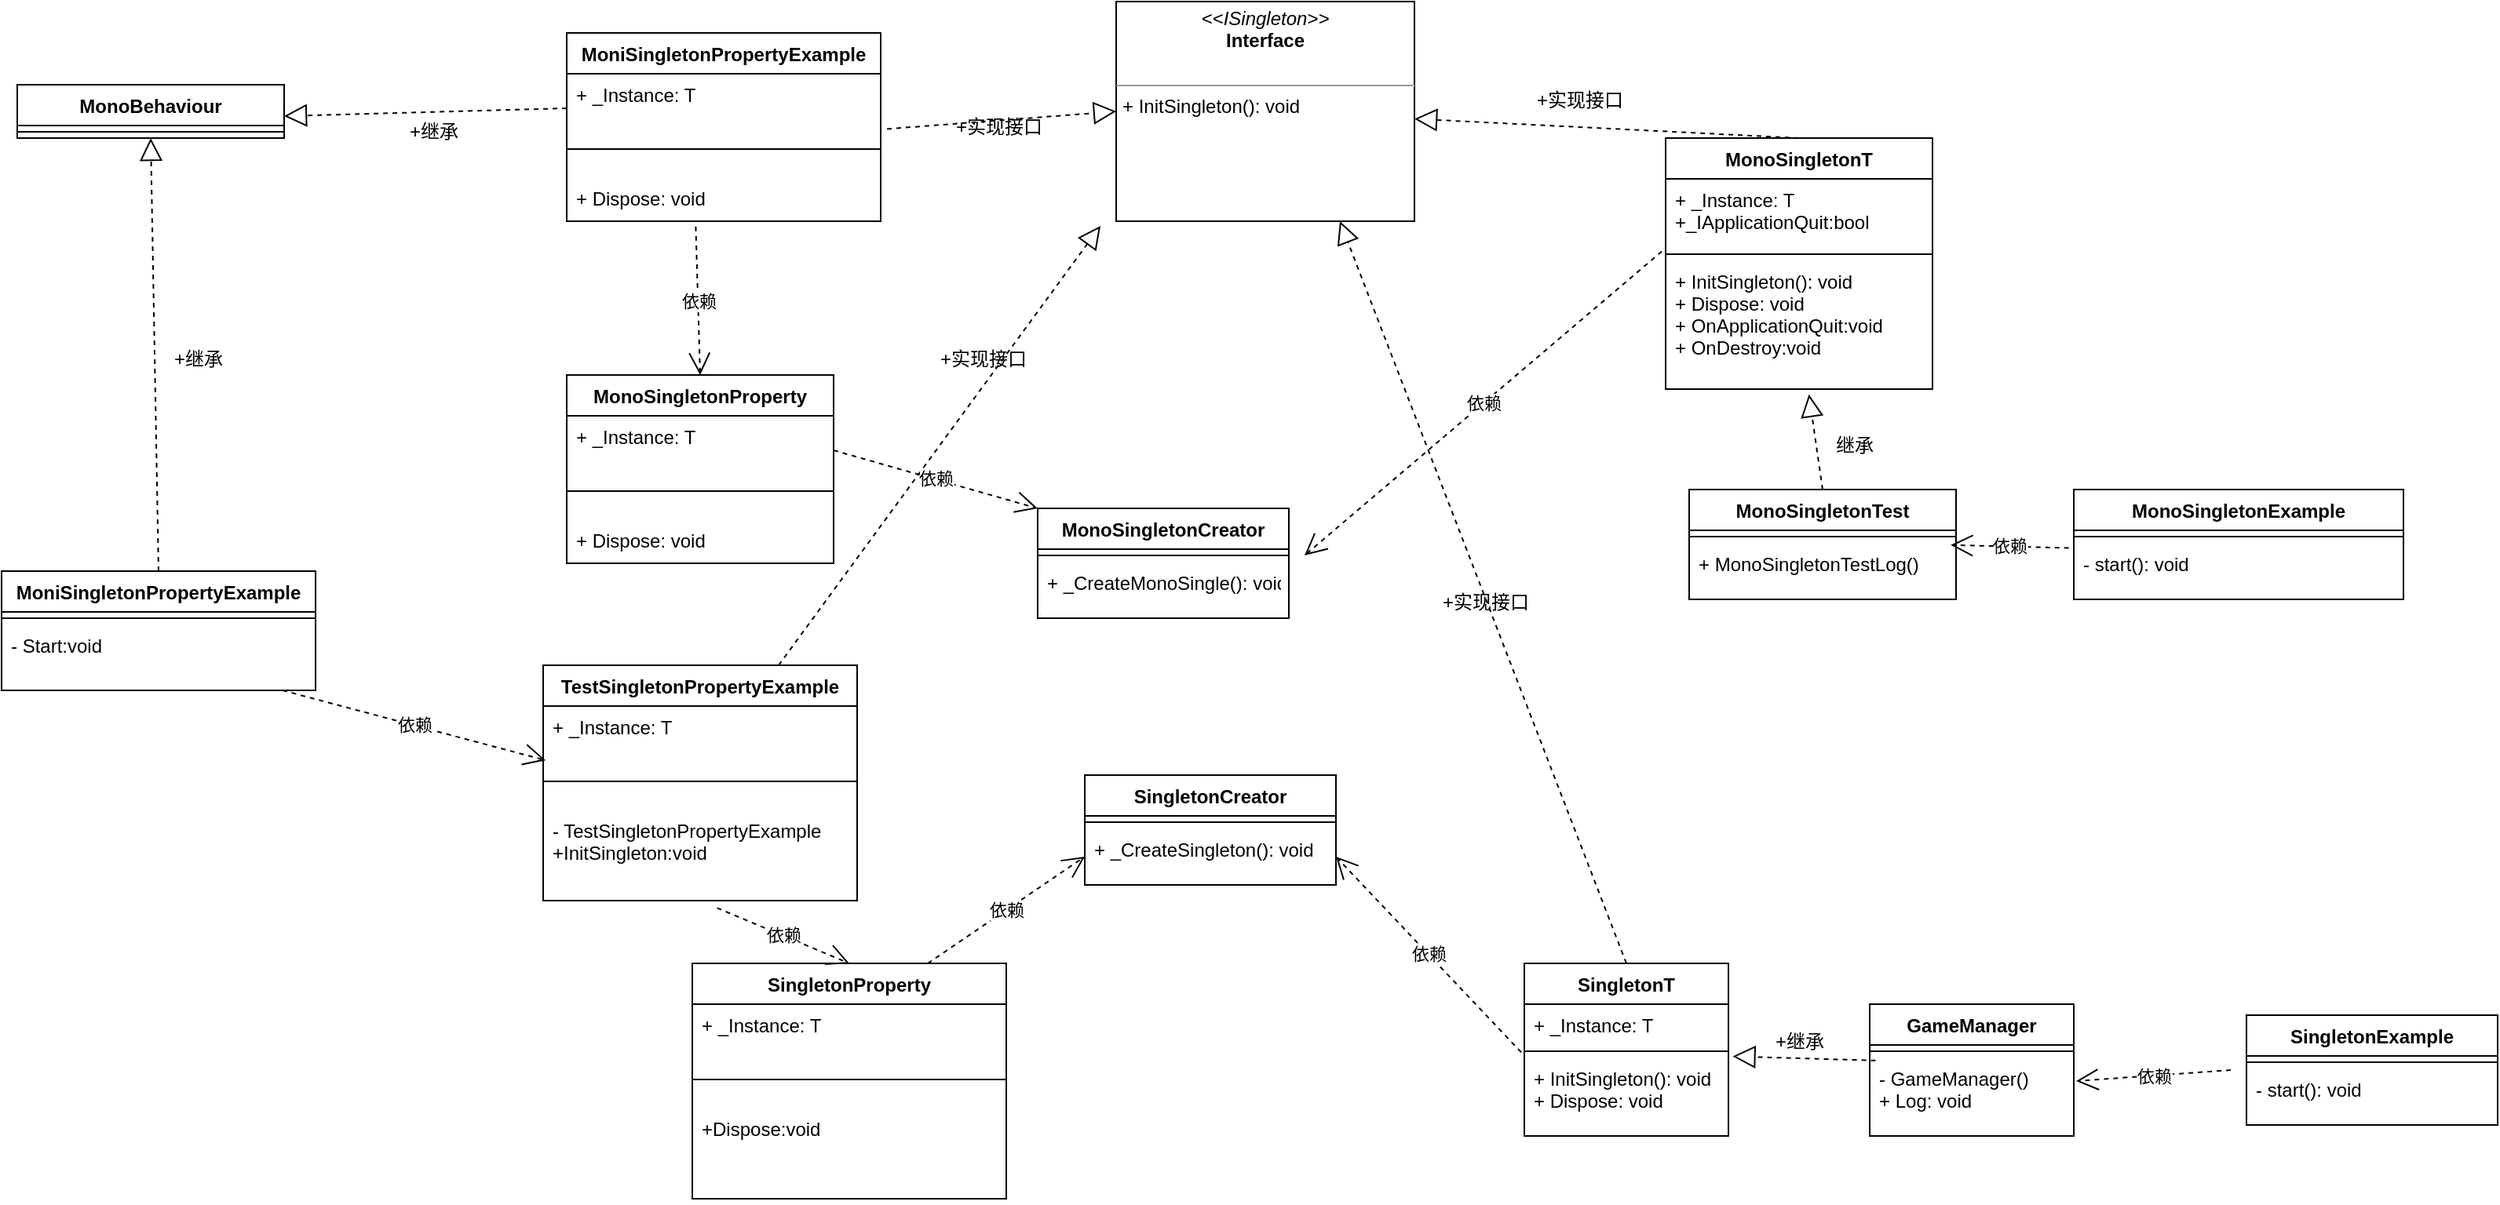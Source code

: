 <mxfile version="13.9.9" type="device"><diagram name="Page-1" id="c4acf3e9-155e-7222-9cf6-157b1a14988f"><mxGraphModel dx="2313" dy="851" grid="1" gridSize="10" guides="1" tooltips="1" connect="1" arrows="1" fold="1" page="1" pageScale="1" pageWidth="850" pageHeight="1100" background="#ffffff" math="0" shadow="0"><root><mxCell id="0"/><mxCell id="1" parent="0"/><mxCell id="5d2195bd80daf111-18" value="&lt;p style=&quot;margin: 0px ; margin-top: 4px ; text-align: center&quot;&gt;&lt;i&gt;&amp;lt;&amp;lt;ISingleton&amp;gt;&amp;gt;&lt;/i&gt;&lt;br&gt;&lt;b&gt;Interface&lt;/b&gt;&lt;/p&gt;&lt;p style=&quot;margin: 0px ; margin-left: 4px&quot;&gt;&lt;br&gt;&lt;/p&gt;&lt;hr size=&quot;1&quot;&gt;&lt;p style=&quot;margin: 0px ; margin-left: 4px&quot;&gt;+ InitSingleton(): void&lt;br&gt;&lt;br&gt;&lt;/p&gt;" style="verticalAlign=top;align=left;overflow=fill;fontSize=12;fontFamily=Helvetica;html=1;rounded=0;shadow=0;comic=0;labelBackgroundColor=none;strokeWidth=1" parent="1" vertex="1"><mxGeometry x="60" y="87" width="190" height="140" as="geometry"/></mxCell><mxCell id="NyXW6UTWF4PsA8pTUHzF-1" value="SingletonT" style="swimlane;fontStyle=1;align=center;verticalAlign=top;childLayout=stackLayout;horizontal=1;startSize=26;horizontalStack=0;resizeParent=1;resizeParentMax=0;resizeLast=0;collapsible=1;marginBottom=0;" parent="1" vertex="1"><mxGeometry x="320" y="700" width="130" height="110" as="geometry"/></mxCell><mxCell id="NyXW6UTWF4PsA8pTUHzF-2" value="+ _Instance: T" style="text;strokeColor=none;fillColor=none;align=left;verticalAlign=top;spacingLeft=4;spacingRight=4;overflow=hidden;rotatable=0;points=[[0,0.5],[1,0.5]];portConstraint=eastwest;" parent="NyXW6UTWF4PsA8pTUHzF-1" vertex="1"><mxGeometry y="26" width="130" height="26" as="geometry"/></mxCell><mxCell id="NyXW6UTWF4PsA8pTUHzF-3" value="" style="line;strokeWidth=1;fillColor=none;align=left;verticalAlign=middle;spacingTop=-1;spacingLeft=3;spacingRight=3;rotatable=0;labelPosition=right;points=[];portConstraint=eastwest;" parent="NyXW6UTWF4PsA8pTUHzF-1" vertex="1"><mxGeometry y="52" width="130" height="8" as="geometry"/></mxCell><mxCell id="NyXW6UTWF4PsA8pTUHzF-4" value="+ InitSingleton(): void&#10;+ Dispose: void" style="text;strokeColor=none;fillColor=none;align=left;verticalAlign=top;spacingLeft=4;spacingRight=4;overflow=hidden;rotatable=0;points=[[0,0.5],[1,0.5]];portConstraint=eastwest;" parent="NyXW6UTWF4PsA8pTUHzF-1" vertex="1"><mxGeometry y="60" width="130" height="50" as="geometry"/></mxCell><mxCell id="NyXW6UTWF4PsA8pTUHzF-5" value="" style="endArrow=block;dashed=1;endFill=0;endSize=12;html=1;exitX=0.5;exitY=0;exitDx=0;exitDy=0;entryX=0.75;entryY=1;entryDx=0;entryDy=0;" parent="1" source="NyXW6UTWF4PsA8pTUHzF-1" target="5d2195bd80daf111-18" edge="1"><mxGeometry width="160" relative="1" as="geometry"><mxPoint x="360" y="150" as="sourcePoint"/><mxPoint x="520" y="150" as="targetPoint"/></mxGeometry></mxCell><mxCell id="NyXW6UTWF4PsA8pTUHzF-6" value="+实现接口" style="text;html=1;align=center;verticalAlign=middle;resizable=0;points=[];autosize=1;" parent="1" vertex="1"><mxGeometry x="320" y="140" width="70" height="20" as="geometry"/></mxCell><mxCell id="NyXW6UTWF4PsA8pTUHzF-7" value="SingletonExample" style="swimlane;fontStyle=1;align=center;verticalAlign=top;childLayout=stackLayout;horizontal=1;startSize=26;horizontalStack=0;resizeParent=1;resizeParentMax=0;resizeLast=0;collapsible=1;marginBottom=0;" parent="1" vertex="1"><mxGeometry x="780" y="733" width="160" height="70" as="geometry"/></mxCell><mxCell id="NyXW6UTWF4PsA8pTUHzF-9" value="" style="line;strokeWidth=1;fillColor=none;align=left;verticalAlign=middle;spacingTop=-1;spacingLeft=3;spacingRight=3;rotatable=0;labelPosition=right;points=[];portConstraint=eastwest;" parent="NyXW6UTWF4PsA8pTUHzF-7" vertex="1"><mxGeometry y="26" width="160" height="8" as="geometry"/></mxCell><mxCell id="NyXW6UTWF4PsA8pTUHzF-10" value="- start(): void&#10;" style="text;strokeColor=none;fillColor=none;align=left;verticalAlign=top;spacingLeft=4;spacingRight=4;overflow=hidden;rotatable=0;points=[[0,0.5],[1,0.5]];portConstraint=eastwest;" parent="NyXW6UTWF4PsA8pTUHzF-7" vertex="1"><mxGeometry y="34" width="160" height="36" as="geometry"/></mxCell><mxCell id="NyXW6UTWF4PsA8pTUHzF-12" value="GameManager" style="swimlane;fontStyle=1;align=center;verticalAlign=top;childLayout=stackLayout;horizontal=1;startSize=26;horizontalStack=0;resizeParent=1;resizeParentMax=0;resizeLast=0;collapsible=1;marginBottom=0;" parent="1" vertex="1"><mxGeometry x="540" y="726" width="130" height="84" as="geometry"/></mxCell><mxCell id="NyXW6UTWF4PsA8pTUHzF-14" value="" style="line;strokeWidth=1;fillColor=none;align=left;verticalAlign=middle;spacingTop=-1;spacingLeft=3;spacingRight=3;rotatable=0;labelPosition=right;points=[];portConstraint=eastwest;" parent="NyXW6UTWF4PsA8pTUHzF-12" vertex="1"><mxGeometry y="26" width="130" height="8" as="geometry"/></mxCell><mxCell id="NyXW6UTWF4PsA8pTUHzF-15" value="- GameManager()&#10;+ Log: void" style="text;strokeColor=none;fillColor=none;align=left;verticalAlign=top;spacingLeft=4;spacingRight=4;overflow=hidden;rotatable=0;points=[[0,0.5],[1,0.5]];portConstraint=eastwest;" parent="NyXW6UTWF4PsA8pTUHzF-12" vertex="1"><mxGeometry y="34" width="130" height="50" as="geometry"/></mxCell><mxCell id="NyXW6UTWF4PsA8pTUHzF-16" value="SingletonCreator" style="swimlane;fontStyle=1;align=center;verticalAlign=top;childLayout=stackLayout;horizontal=1;startSize=26;horizontalStack=0;resizeParent=1;resizeParentMax=0;resizeLast=0;collapsible=1;marginBottom=0;" parent="1" vertex="1"><mxGeometry x="40" y="580" width="160" height="70" as="geometry"/></mxCell><mxCell id="NyXW6UTWF4PsA8pTUHzF-18" value="" style="line;strokeWidth=1;fillColor=none;align=left;verticalAlign=middle;spacingTop=-1;spacingLeft=3;spacingRight=3;rotatable=0;labelPosition=right;points=[];portConstraint=eastwest;" parent="NyXW6UTWF4PsA8pTUHzF-16" vertex="1"><mxGeometry y="26" width="160" height="8" as="geometry"/></mxCell><mxCell id="NyXW6UTWF4PsA8pTUHzF-19" value="+ _CreateSingleton(): void&#10;" style="text;strokeColor=none;fillColor=none;align=left;verticalAlign=top;spacingLeft=4;spacingRight=4;overflow=hidden;rotatable=0;points=[[0,0.5],[1,0.5]];portConstraint=eastwest;" parent="NyXW6UTWF4PsA8pTUHzF-16" vertex="1"><mxGeometry y="34" width="160" height="36" as="geometry"/></mxCell><mxCell id="NyXW6UTWF4PsA8pTUHzF-21" value="依赖" style="endArrow=open;endSize=12;dashed=1;html=1;entryX=1;entryY=0.5;entryDx=0;entryDy=0;exitX=-0.015;exitY=-0.066;exitDx=0;exitDy=0;exitPerimeter=0;" parent="1" source="NyXW6UTWF4PsA8pTUHzF-4" target="NyXW6UTWF4PsA8pTUHzF-19" edge="1"><mxGeometry width="160" relative="1" as="geometry"><mxPoint x="150" y="420" as="sourcePoint"/><mxPoint x="540" y="480" as="targetPoint"/></mxGeometry></mxCell><mxCell id="NyXW6UTWF4PsA8pTUHzF-23" value="+继承" style="text;html=1;align=center;verticalAlign=middle;resizable=0;points=[];autosize=1;" parent="1" vertex="1"><mxGeometry x="470" y="740" width="50" height="20" as="geometry"/></mxCell><mxCell id="NyXW6UTWF4PsA8pTUHzF-24" value="依赖" style="endArrow=open;endSize=12;dashed=1;html=1;entryX=1.012;entryY=0.3;entryDx=0;entryDy=0;entryPerimeter=0;" parent="1" target="NyXW6UTWF4PsA8pTUHzF-15" edge="1"><mxGeometry width="160" relative="1" as="geometry"><mxPoint x="770" y="768" as="sourcePoint"/><mxPoint x="330" y="392" as="targetPoint"/></mxGeometry></mxCell><mxCell id="VvSwKfVms0ORasx5t88J-1" value="MonoSingletonT" style="swimlane;fontStyle=1;align=center;verticalAlign=top;childLayout=stackLayout;horizontal=1;startSize=26;horizontalStack=0;resizeParent=1;resizeParentMax=0;resizeLast=0;collapsible=1;marginBottom=0;" parent="1" vertex="1"><mxGeometry x="410" y="174" width="170" height="160" as="geometry"/></mxCell><mxCell id="VvSwKfVms0ORasx5t88J-2" value="+ _Instance: T&#10;+_IApplicationQuit:bool&#10;&#10;" style="text;strokeColor=none;fillColor=none;align=left;verticalAlign=top;spacingLeft=4;spacingRight=4;overflow=hidden;rotatable=0;points=[[0,0.5],[1,0.5]];portConstraint=eastwest;" parent="VvSwKfVms0ORasx5t88J-1" vertex="1"><mxGeometry y="26" width="170" height="44" as="geometry"/></mxCell><mxCell id="VvSwKfVms0ORasx5t88J-3" value="" style="line;strokeWidth=1;fillColor=none;align=left;verticalAlign=middle;spacingTop=-1;spacingLeft=3;spacingRight=3;rotatable=0;labelPosition=right;points=[];portConstraint=eastwest;" parent="VvSwKfVms0ORasx5t88J-1" vertex="1"><mxGeometry y="70" width="170" height="8" as="geometry"/></mxCell><mxCell id="VvSwKfVms0ORasx5t88J-4" value="+ InitSingleton(): void&#10;+ Dispose: void&#10;+ OnApplicationQuit:void&#10;+ OnDestroy:void" style="text;strokeColor=none;fillColor=none;align=left;verticalAlign=top;spacingLeft=4;spacingRight=4;overflow=hidden;rotatable=0;points=[[0,0.5],[1,0.5]];portConstraint=eastwest;" parent="VvSwKfVms0ORasx5t88J-1" vertex="1"><mxGeometry y="78" width="170" height="82" as="geometry"/></mxCell><mxCell id="VvSwKfVms0ORasx5t88J-5" value="" style="endArrow=block;dashed=1;endFill=0;endSize=12;html=1;exitX=0.5;exitY=0;exitDx=0;exitDy=0;" parent="1" source="VvSwKfVms0ORasx5t88J-1" target="5d2195bd80daf111-18" edge="1"><mxGeometry width="160" relative="1" as="geometry"><mxPoint x="104.88" y="688" as="sourcePoint"/><mxPoint x="-60.0" y="593.58" as="targetPoint"/></mxGeometry></mxCell><mxCell id="VvSwKfVms0ORasx5t88J-6" value="+实现接口" style="text;html=1;align=center;verticalAlign=middle;resizable=0;points=[];autosize=1;" parent="1" vertex="1"><mxGeometry x="260" y="460" width="70" height="20" as="geometry"/></mxCell><mxCell id="VvSwKfVms0ORasx5t88J-7" value="MonoSingletonCreator" style="swimlane;fontStyle=1;align=center;verticalAlign=top;childLayout=stackLayout;horizontal=1;startSize=26;horizontalStack=0;resizeParent=1;resizeParentMax=0;resizeLast=0;collapsible=1;marginBottom=0;" parent="1" vertex="1"><mxGeometry x="10" y="410" width="160" height="70" as="geometry"/></mxCell><mxCell id="VvSwKfVms0ORasx5t88J-8" value="" style="line;strokeWidth=1;fillColor=none;align=left;verticalAlign=middle;spacingTop=-1;spacingLeft=3;spacingRight=3;rotatable=0;labelPosition=right;points=[];portConstraint=eastwest;" parent="VvSwKfVms0ORasx5t88J-7" vertex="1"><mxGeometry y="26" width="160" height="8" as="geometry"/></mxCell><mxCell id="VvSwKfVms0ORasx5t88J-9" value="+ _CreateMonoSingle(): void&#10;" style="text;strokeColor=none;fillColor=none;align=left;verticalAlign=top;spacingLeft=4;spacingRight=4;overflow=hidden;rotatable=0;points=[[0,0.5],[1,0.5]];portConstraint=eastwest;" parent="VvSwKfVms0ORasx5t88J-7" vertex="1"><mxGeometry y="34" width="160" height="36" as="geometry"/></mxCell><mxCell id="VvSwKfVms0ORasx5t88J-10" value="依赖" style="endArrow=open;endSize=12;dashed=1;html=1;exitX=-0.014;exitY=1.05;exitDx=0;exitDy=0;exitPerimeter=0;" parent="1" edge="1" source="VvSwKfVms0ORasx5t88J-2"><mxGeometry width="160" relative="1" as="geometry"><mxPoint x="-41.53" y="419.998" as="sourcePoint"/><mxPoint x="180" y="440" as="targetPoint"/></mxGeometry></mxCell><mxCell id="VvSwKfVms0ORasx5t88J-11" value="MonoSingletonTest" style="swimlane;fontStyle=1;align=center;verticalAlign=top;childLayout=stackLayout;horizontal=1;startSize=26;horizontalStack=0;resizeParent=1;resizeParentMax=0;resizeLast=0;collapsible=1;marginBottom=0;" parent="1" vertex="1"><mxGeometry x="425" y="398" width="170" height="70" as="geometry"/></mxCell><mxCell id="VvSwKfVms0ORasx5t88J-12" value="" style="line;strokeWidth=1;fillColor=none;align=left;verticalAlign=middle;spacingTop=-1;spacingLeft=3;spacingRight=3;rotatable=0;labelPosition=right;points=[];portConstraint=eastwest;" parent="VvSwKfVms0ORasx5t88J-11" vertex="1"><mxGeometry y="26" width="170" height="8" as="geometry"/></mxCell><mxCell id="VvSwKfVms0ORasx5t88J-13" value="+ MonoSingletonTestLog()" style="text;strokeColor=none;fillColor=none;align=left;verticalAlign=top;spacingLeft=4;spacingRight=4;overflow=hidden;rotatable=0;points=[[0,0.5],[1,0.5]];portConstraint=eastwest;" parent="VvSwKfVms0ORasx5t88J-11" vertex="1"><mxGeometry y="34" width="170" height="36" as="geometry"/></mxCell><mxCell id="VvSwKfVms0ORasx5t88J-14" value="" style="endArrow=block;dashed=1;endFill=0;endSize=12;html=1;entryX=0.537;entryY=1.041;entryDx=0;entryDy=0;entryPerimeter=0;exitX=0.5;exitY=0;exitDx=0;exitDy=0;" parent="1" target="VvSwKfVms0ORasx5t88J-4" edge="1" source="VvSwKfVms0ORasx5t88J-11"><mxGeometry width="160" relative="1" as="geometry"><mxPoint x="430" y="440" as="sourcePoint"/><mxPoint x="600" y="314" as="targetPoint"/></mxGeometry></mxCell><mxCell id="VvSwKfVms0ORasx5t88J-15" value="继承" style="text;html=1;align=center;verticalAlign=middle;resizable=0;points=[];autosize=1;" parent="1" vertex="1"><mxGeometry x="510" y="360" width="40" height="20" as="geometry"/></mxCell><mxCell id="VvSwKfVms0ORasx5t88J-16" value="MonoSingletonExample" style="swimlane;fontStyle=1;align=center;verticalAlign=top;childLayout=stackLayout;horizontal=1;startSize=26;horizontalStack=0;resizeParent=1;resizeParentMax=0;resizeLast=0;collapsible=1;marginBottom=0;" parent="1" vertex="1"><mxGeometry x="670" y="398" width="210" height="70" as="geometry"/></mxCell><mxCell id="VvSwKfVms0ORasx5t88J-17" value="" style="line;strokeWidth=1;fillColor=none;align=left;verticalAlign=middle;spacingTop=-1;spacingLeft=3;spacingRight=3;rotatable=0;labelPosition=right;points=[];portConstraint=eastwest;" parent="VvSwKfVms0ORasx5t88J-16" vertex="1"><mxGeometry y="26" width="210" height="8" as="geometry"/></mxCell><mxCell id="VvSwKfVms0ORasx5t88J-18" value="- start(): void&#10;" style="text;strokeColor=none;fillColor=none;align=left;verticalAlign=top;spacingLeft=4;spacingRight=4;overflow=hidden;rotatable=0;points=[[0,0.5],[1,0.5]];portConstraint=eastwest;" parent="VvSwKfVms0ORasx5t88J-16" vertex="1"><mxGeometry y="34" width="210" height="36" as="geometry"/></mxCell><mxCell id="VvSwKfVms0ORasx5t88J-19" value="依赖" style="endArrow=open;endSize=12;dashed=1;html=1;exitX=-0.015;exitY=0.09;exitDx=0;exitDy=0;entryX=0.98;entryY=0.038;entryDx=0;entryDy=0;entryPerimeter=0;exitPerimeter=0;" parent="1" source="VvSwKfVms0ORasx5t88J-18" target="VvSwKfVms0ORasx5t88J-13" edge="1"><mxGeometry width="160" relative="1" as="geometry"><mxPoint x="650" y="401.8" as="sourcePoint"/><mxPoint x="544.03" y="400.0" as="targetPoint"/></mxGeometry></mxCell><mxCell id="SNZkHGZnb1uDN2YLz2MV-1" value="MonoSingletonProperty" style="swimlane;fontStyle=1;align=center;verticalAlign=top;childLayout=stackLayout;horizontal=1;startSize=26;horizontalStack=0;resizeParent=1;resizeParentMax=0;resizeLast=0;collapsible=1;marginBottom=0;" vertex="1" parent="1"><mxGeometry x="-290" y="325" width="170" height="120" as="geometry"/></mxCell><mxCell id="SNZkHGZnb1uDN2YLz2MV-2" value="+ _Instance: T&#10;" style="text;strokeColor=none;fillColor=none;align=left;verticalAlign=top;spacingLeft=4;spacingRight=4;overflow=hidden;rotatable=0;points=[[0,0.5],[1,0.5]];portConstraint=eastwest;" vertex="1" parent="SNZkHGZnb1uDN2YLz2MV-1"><mxGeometry y="26" width="170" height="44" as="geometry"/></mxCell><mxCell id="SNZkHGZnb1uDN2YLz2MV-3" value="" style="line;strokeWidth=1;fillColor=none;align=left;verticalAlign=middle;spacingTop=-1;spacingLeft=3;spacingRight=3;rotatable=0;labelPosition=right;points=[];portConstraint=eastwest;" vertex="1" parent="SNZkHGZnb1uDN2YLz2MV-1"><mxGeometry y="70" width="170" height="8" as="geometry"/></mxCell><mxCell id="SNZkHGZnb1uDN2YLz2MV-4" value="&#10;+ Dispose: void" style="text;strokeColor=none;fillColor=none;align=left;verticalAlign=top;spacingLeft=4;spacingRight=4;overflow=hidden;rotatable=0;points=[[0,0.5],[1,0.5]];portConstraint=eastwest;" vertex="1" parent="SNZkHGZnb1uDN2YLz2MV-1"><mxGeometry y="78" width="170" height="42" as="geometry"/></mxCell><mxCell id="SNZkHGZnb1uDN2YLz2MV-8" value="MoniSingletonPropertyExample" style="swimlane;fontStyle=1;align=center;verticalAlign=top;childLayout=stackLayout;horizontal=1;startSize=26;horizontalStack=0;resizeParent=1;resizeParentMax=0;resizeLast=0;collapsible=1;marginBottom=0;" vertex="1" parent="1"><mxGeometry x="-290" y="107" width="200" height="120" as="geometry"/></mxCell><mxCell id="SNZkHGZnb1uDN2YLz2MV-9" value="+ _Instance: T&#10;" style="text;strokeColor=none;fillColor=none;align=left;verticalAlign=top;spacingLeft=4;spacingRight=4;overflow=hidden;rotatable=0;points=[[0,0.5],[1,0.5]];portConstraint=eastwest;" vertex="1" parent="SNZkHGZnb1uDN2YLz2MV-8"><mxGeometry y="26" width="200" height="44" as="geometry"/></mxCell><mxCell id="SNZkHGZnb1uDN2YLz2MV-10" value="" style="line;strokeWidth=1;fillColor=none;align=left;verticalAlign=middle;spacingTop=-1;spacingLeft=3;spacingRight=3;rotatable=0;labelPosition=right;points=[];portConstraint=eastwest;" vertex="1" parent="SNZkHGZnb1uDN2YLz2MV-8"><mxGeometry y="70" width="200" height="8" as="geometry"/></mxCell><mxCell id="SNZkHGZnb1uDN2YLz2MV-11" value="&#10;+ Dispose: void" style="text;strokeColor=none;fillColor=none;align=left;verticalAlign=top;spacingLeft=4;spacingRight=4;overflow=hidden;rotatable=0;points=[[0,0.5],[1,0.5]];portConstraint=eastwest;" vertex="1" parent="SNZkHGZnb1uDN2YLz2MV-8"><mxGeometry y="78" width="200" height="42" as="geometry"/></mxCell><mxCell id="SNZkHGZnb1uDN2YLz2MV-12" value="MonoBehaviour" style="swimlane;fontStyle=1;align=center;verticalAlign=top;childLayout=stackLayout;horizontal=1;startSize=26;horizontalStack=0;resizeParent=1;resizeParentMax=0;resizeLast=0;collapsible=1;marginBottom=0;" vertex="1" parent="1"><mxGeometry x="-640" y="140" width="170" height="34" as="geometry"/></mxCell><mxCell id="SNZkHGZnb1uDN2YLz2MV-14" value="" style="line;strokeWidth=1;fillColor=none;align=left;verticalAlign=middle;spacingTop=-1;spacingLeft=3;spacingRight=3;rotatable=0;labelPosition=right;points=[];portConstraint=eastwest;" vertex="1" parent="SNZkHGZnb1uDN2YLz2MV-12"><mxGeometry y="26" width="170" height="8" as="geometry"/></mxCell><mxCell id="SNZkHGZnb1uDN2YLz2MV-21" value="" style="endArrow=block;dashed=1;endFill=0;endSize=12;html=1;exitX=0;exitY=0.5;exitDx=0;exitDy=0;" edge="1" parent="1" source="SNZkHGZnb1uDN2YLz2MV-9"><mxGeometry width="160" relative="1" as="geometry"><mxPoint x="-200" y="230" as="sourcePoint"/><mxPoint x="-470" y="160" as="targetPoint"/></mxGeometry></mxCell><mxCell id="SNZkHGZnb1uDN2YLz2MV-22" value="+继承" style="text;html=1;align=center;verticalAlign=middle;resizable=0;points=[];autosize=1;" vertex="1" parent="1"><mxGeometry x="-400" y="160" width="50" height="20" as="geometry"/></mxCell><mxCell id="SNZkHGZnb1uDN2YLz2MV-25" value="+实现接口" style="text;html=1;align=center;verticalAlign=middle;resizable=0;points=[];autosize=1;" vertex="1" parent="1"><mxGeometry x="-50" y="157" width="70" height="20" as="geometry"/></mxCell><mxCell id="SNZkHGZnb1uDN2YLz2MV-26" value="" style="endArrow=block;dashed=1;endFill=0;endSize=12;html=1;exitX=1.02;exitY=0.8;exitDx=0;exitDy=0;entryX=0;entryY=0.5;entryDx=0;entryDy=0;exitPerimeter=0;" edge="1" parent="1" source="SNZkHGZnb1uDN2YLz2MV-9" target="5d2195bd80daf111-18"><mxGeometry width="160" relative="1" as="geometry"><mxPoint x="165" y="340" as="sourcePoint"/><mxPoint x="165" y="237" as="targetPoint"/></mxGeometry></mxCell><mxCell id="SNZkHGZnb1uDN2YLz2MV-28" value="MoniSingletonPropertyExample" style="swimlane;fontStyle=1;align=center;verticalAlign=top;childLayout=stackLayout;horizontal=1;startSize=26;horizontalStack=0;resizeParent=1;resizeParentMax=0;resizeLast=0;collapsible=1;marginBottom=0;" vertex="1" parent="1"><mxGeometry x="-650" y="450" width="200" height="76" as="geometry"/></mxCell><mxCell id="SNZkHGZnb1uDN2YLz2MV-31" value="" style="line;strokeWidth=1;fillColor=none;align=left;verticalAlign=middle;spacingTop=-1;spacingLeft=3;spacingRight=3;rotatable=0;labelPosition=right;points=[];portConstraint=eastwest;" vertex="1" parent="SNZkHGZnb1uDN2YLz2MV-28"><mxGeometry y="26" width="200" height="8" as="geometry"/></mxCell><mxCell id="SNZkHGZnb1uDN2YLz2MV-32" value="- Start:void" style="text;strokeColor=none;fillColor=none;align=left;verticalAlign=top;spacingLeft=4;spacingRight=4;overflow=hidden;rotatable=0;points=[[0,0.5],[1,0.5]];portConstraint=eastwest;" vertex="1" parent="SNZkHGZnb1uDN2YLz2MV-28"><mxGeometry y="34" width="200" height="42" as="geometry"/></mxCell><mxCell id="SNZkHGZnb1uDN2YLz2MV-33" value="" style="endArrow=block;dashed=1;endFill=0;endSize=12;html=1;entryX=0.5;entryY=1;entryDx=0;entryDy=0;exitX=0.5;exitY=0;exitDx=0;exitDy=0;" edge="1" parent="1" source="SNZkHGZnb1uDN2YLz2MV-28" target="SNZkHGZnb1uDN2YLz2MV-12"><mxGeometry width="160" relative="1" as="geometry"><mxPoint x="-190" y="240" as="sourcePoint"/><mxPoint x="-189.52" y="300.612" as="targetPoint"/></mxGeometry></mxCell><mxCell id="SNZkHGZnb1uDN2YLz2MV-34" value="+继承" style="text;html=1;align=center;verticalAlign=middle;resizable=0;points=[];autosize=1;" vertex="1" parent="1"><mxGeometry x="-550" y="305" width="50" height="20" as="geometry"/></mxCell><mxCell id="SNZkHGZnb1uDN2YLz2MV-35" value="TestSingletonPropertyExample" style="swimlane;fontStyle=1;align=center;verticalAlign=top;childLayout=stackLayout;horizontal=1;startSize=26;horizontalStack=0;resizeParent=1;resizeParentMax=0;resizeLast=0;collapsible=1;marginBottom=0;" vertex="1" parent="1"><mxGeometry x="-305" y="510" width="200" height="150" as="geometry"/></mxCell><mxCell id="SNZkHGZnb1uDN2YLz2MV-36" value="+ _Instance: T&#10;" style="text;strokeColor=none;fillColor=none;align=left;verticalAlign=top;spacingLeft=4;spacingRight=4;overflow=hidden;rotatable=0;points=[[0,0.5],[1,0.5]];portConstraint=eastwest;" vertex="1" parent="SNZkHGZnb1uDN2YLz2MV-35"><mxGeometry y="26" width="200" height="44" as="geometry"/></mxCell><mxCell id="SNZkHGZnb1uDN2YLz2MV-37" value="" style="line;strokeWidth=1;fillColor=none;align=left;verticalAlign=middle;spacingTop=-1;spacingLeft=3;spacingRight=3;rotatable=0;labelPosition=right;points=[];portConstraint=eastwest;" vertex="1" parent="SNZkHGZnb1uDN2YLz2MV-35"><mxGeometry y="70" width="200" height="8" as="geometry"/></mxCell><mxCell id="SNZkHGZnb1uDN2YLz2MV-38" value="&#10;- TestSingletonPropertyExample&#10;+InitSingleton:void" style="text;strokeColor=none;fillColor=none;align=left;verticalAlign=top;spacingLeft=4;spacingRight=4;overflow=hidden;rotatable=0;points=[[0,0.5],[1,0.5]];portConstraint=eastwest;" vertex="1" parent="SNZkHGZnb1uDN2YLz2MV-35"><mxGeometry y="78" width="200" height="72" as="geometry"/></mxCell><mxCell id="SNZkHGZnb1uDN2YLz2MV-40" value="依赖" style="endArrow=open;endSize=12;dashed=1;html=1;entryX=0.008;entryY=0.786;entryDx=0;entryDy=0;entryPerimeter=0;" edge="1" parent="1" source="SNZkHGZnb1uDN2YLz2MV-32" target="SNZkHGZnb1uDN2YLz2MV-36"><mxGeometry width="160" relative="1" as="geometry"><mxPoint x="-340" y="420" as="sourcePoint"/><mxPoint x="-648.47" y="280.404" as="targetPoint"/></mxGeometry></mxCell><mxCell id="SNZkHGZnb1uDN2YLz2MV-41" value="" style="endArrow=block;dashed=1;endFill=0;endSize=12;html=1;exitX=0.75;exitY=0;exitDx=0;exitDy=0;" edge="1" parent="1" source="SNZkHGZnb1uDN2YLz2MV-35"><mxGeometry width="160" relative="1" as="geometry"><mxPoint x="-76" y="178.2" as="sourcePoint"/><mxPoint x="50" y="230" as="targetPoint"/></mxGeometry></mxCell><mxCell id="SNZkHGZnb1uDN2YLz2MV-42" value="+实现接口" style="text;html=1;align=center;verticalAlign=middle;resizable=0;points=[];autosize=1;" vertex="1" parent="1"><mxGeometry x="-60" y="305" width="70" height="20" as="geometry"/></mxCell><mxCell id="SNZkHGZnb1uDN2YLz2MV-27" value="依赖" style="endArrow=open;endSize=12;dashed=1;html=1;exitX=0.411;exitY=1.082;exitDx=0;exitDy=0;exitPerimeter=0;entryX=0.5;entryY=0;entryDx=0;entryDy=0;" edge="1" parent="1" source="SNZkHGZnb1uDN2YLz2MV-11" target="SNZkHGZnb1uDN2YLz2MV-1"><mxGeometry width="160" relative="1" as="geometry"><mxPoint x="-290.0" y="165.7" as="sourcePoint"/><mxPoint x="-189.22" y="168.3" as="targetPoint"/></mxGeometry></mxCell><mxCell id="SNZkHGZnb1uDN2YLz2MV-44" value="依赖" style="endArrow=open;endSize=12;dashed=1;html=1;entryX=0;entryY=0;entryDx=0;entryDy=0;exitX=1;exitY=0.5;exitDx=0;exitDy=0;" edge="1" parent="1" source="SNZkHGZnb1uDN2YLz2MV-2" target="VvSwKfVms0ORasx5t88J-7"><mxGeometry width="160" relative="1" as="geometry"><mxPoint x="273.05" y="426.7" as="sourcePoint"/><mxPoint x="120" y="442.0" as="targetPoint"/></mxGeometry></mxCell><mxCell id="NyXW6UTWF4PsA8pTUHzF-22" value="" style="endArrow=block;dashed=1;endFill=0;endSize=12;html=1;exitX=0.029;exitY=0.038;exitDx=0;exitDy=0;entryX=1.021;entryY=-0.015;entryDx=0;entryDy=0;entryPerimeter=0;exitPerimeter=0;" parent="1" source="NyXW6UTWF4PsA8pTUHzF-15" edge="1" target="NyXW6UTWF4PsA8pTUHzF-4"><mxGeometry width="160" relative="1" as="geometry"><mxPoint x="329.5" y="523" as="sourcePoint"/><mxPoint x="330" y="470" as="targetPoint"/></mxGeometry></mxCell><mxCell id="SNZkHGZnb1uDN2YLz2MV-46" value="SingletonProperty" style="swimlane;fontStyle=1;align=center;verticalAlign=top;childLayout=stackLayout;horizontal=1;startSize=26;horizontalStack=0;resizeParent=1;resizeParentMax=0;resizeLast=0;collapsible=1;marginBottom=0;" vertex="1" parent="1"><mxGeometry x="-210" y="700" width="200" height="150" as="geometry"/></mxCell><mxCell id="SNZkHGZnb1uDN2YLz2MV-47" value="+ _Instance: T&#10;" style="text;strokeColor=none;fillColor=none;align=left;verticalAlign=top;spacingLeft=4;spacingRight=4;overflow=hidden;rotatable=0;points=[[0,0.5],[1,0.5]];portConstraint=eastwest;" vertex="1" parent="SNZkHGZnb1uDN2YLz2MV-46"><mxGeometry y="26" width="200" height="44" as="geometry"/></mxCell><mxCell id="SNZkHGZnb1uDN2YLz2MV-48" value="" style="line;strokeWidth=1;fillColor=none;align=left;verticalAlign=middle;spacingTop=-1;spacingLeft=3;spacingRight=3;rotatable=0;labelPosition=right;points=[];portConstraint=eastwest;" vertex="1" parent="SNZkHGZnb1uDN2YLz2MV-46"><mxGeometry y="70" width="200" height="8" as="geometry"/></mxCell><mxCell id="SNZkHGZnb1uDN2YLz2MV-49" value="&#10;+Dispose:void" style="text;strokeColor=none;fillColor=none;align=left;verticalAlign=top;spacingLeft=4;spacingRight=4;overflow=hidden;rotatable=0;points=[[0,0.5],[1,0.5]];portConstraint=eastwest;" vertex="1" parent="SNZkHGZnb1uDN2YLz2MV-46"><mxGeometry y="78" width="200" height="72" as="geometry"/></mxCell><mxCell id="SNZkHGZnb1uDN2YLz2MV-51" value="依赖" style="endArrow=open;endSize=12;dashed=1;html=1;entryX=0;entryY=0.5;entryDx=0;entryDy=0;exitX=0.75;exitY=0;exitDx=0;exitDy=0;" edge="1" parent="1" source="SNZkHGZnb1uDN2YLz2MV-46" target="NyXW6UTWF4PsA8pTUHzF-19"><mxGeometry width="160" relative="1" as="geometry"><mxPoint x="328.05" y="766.7" as="sourcePoint"/><mxPoint x="210" y="642" as="targetPoint"/></mxGeometry></mxCell><mxCell id="SNZkHGZnb1uDN2YLz2MV-52" value="依赖" style="endArrow=open;endSize=12;dashed=1;html=1;entryX=0.5;entryY=0;entryDx=0;entryDy=0;exitX=0.554;exitY=1.065;exitDx=0;exitDy=0;exitPerimeter=0;" edge="1" parent="1" source="SNZkHGZnb1uDN2YLz2MV-38" target="SNZkHGZnb1uDN2YLz2MV-46"><mxGeometry width="160" relative="1" as="geometry"><mxPoint x="-50" y="710.0" as="sourcePoint"/><mxPoint x="50" y="642" as="targetPoint"/></mxGeometry></mxCell></root></mxGraphModel></diagram></mxfile>